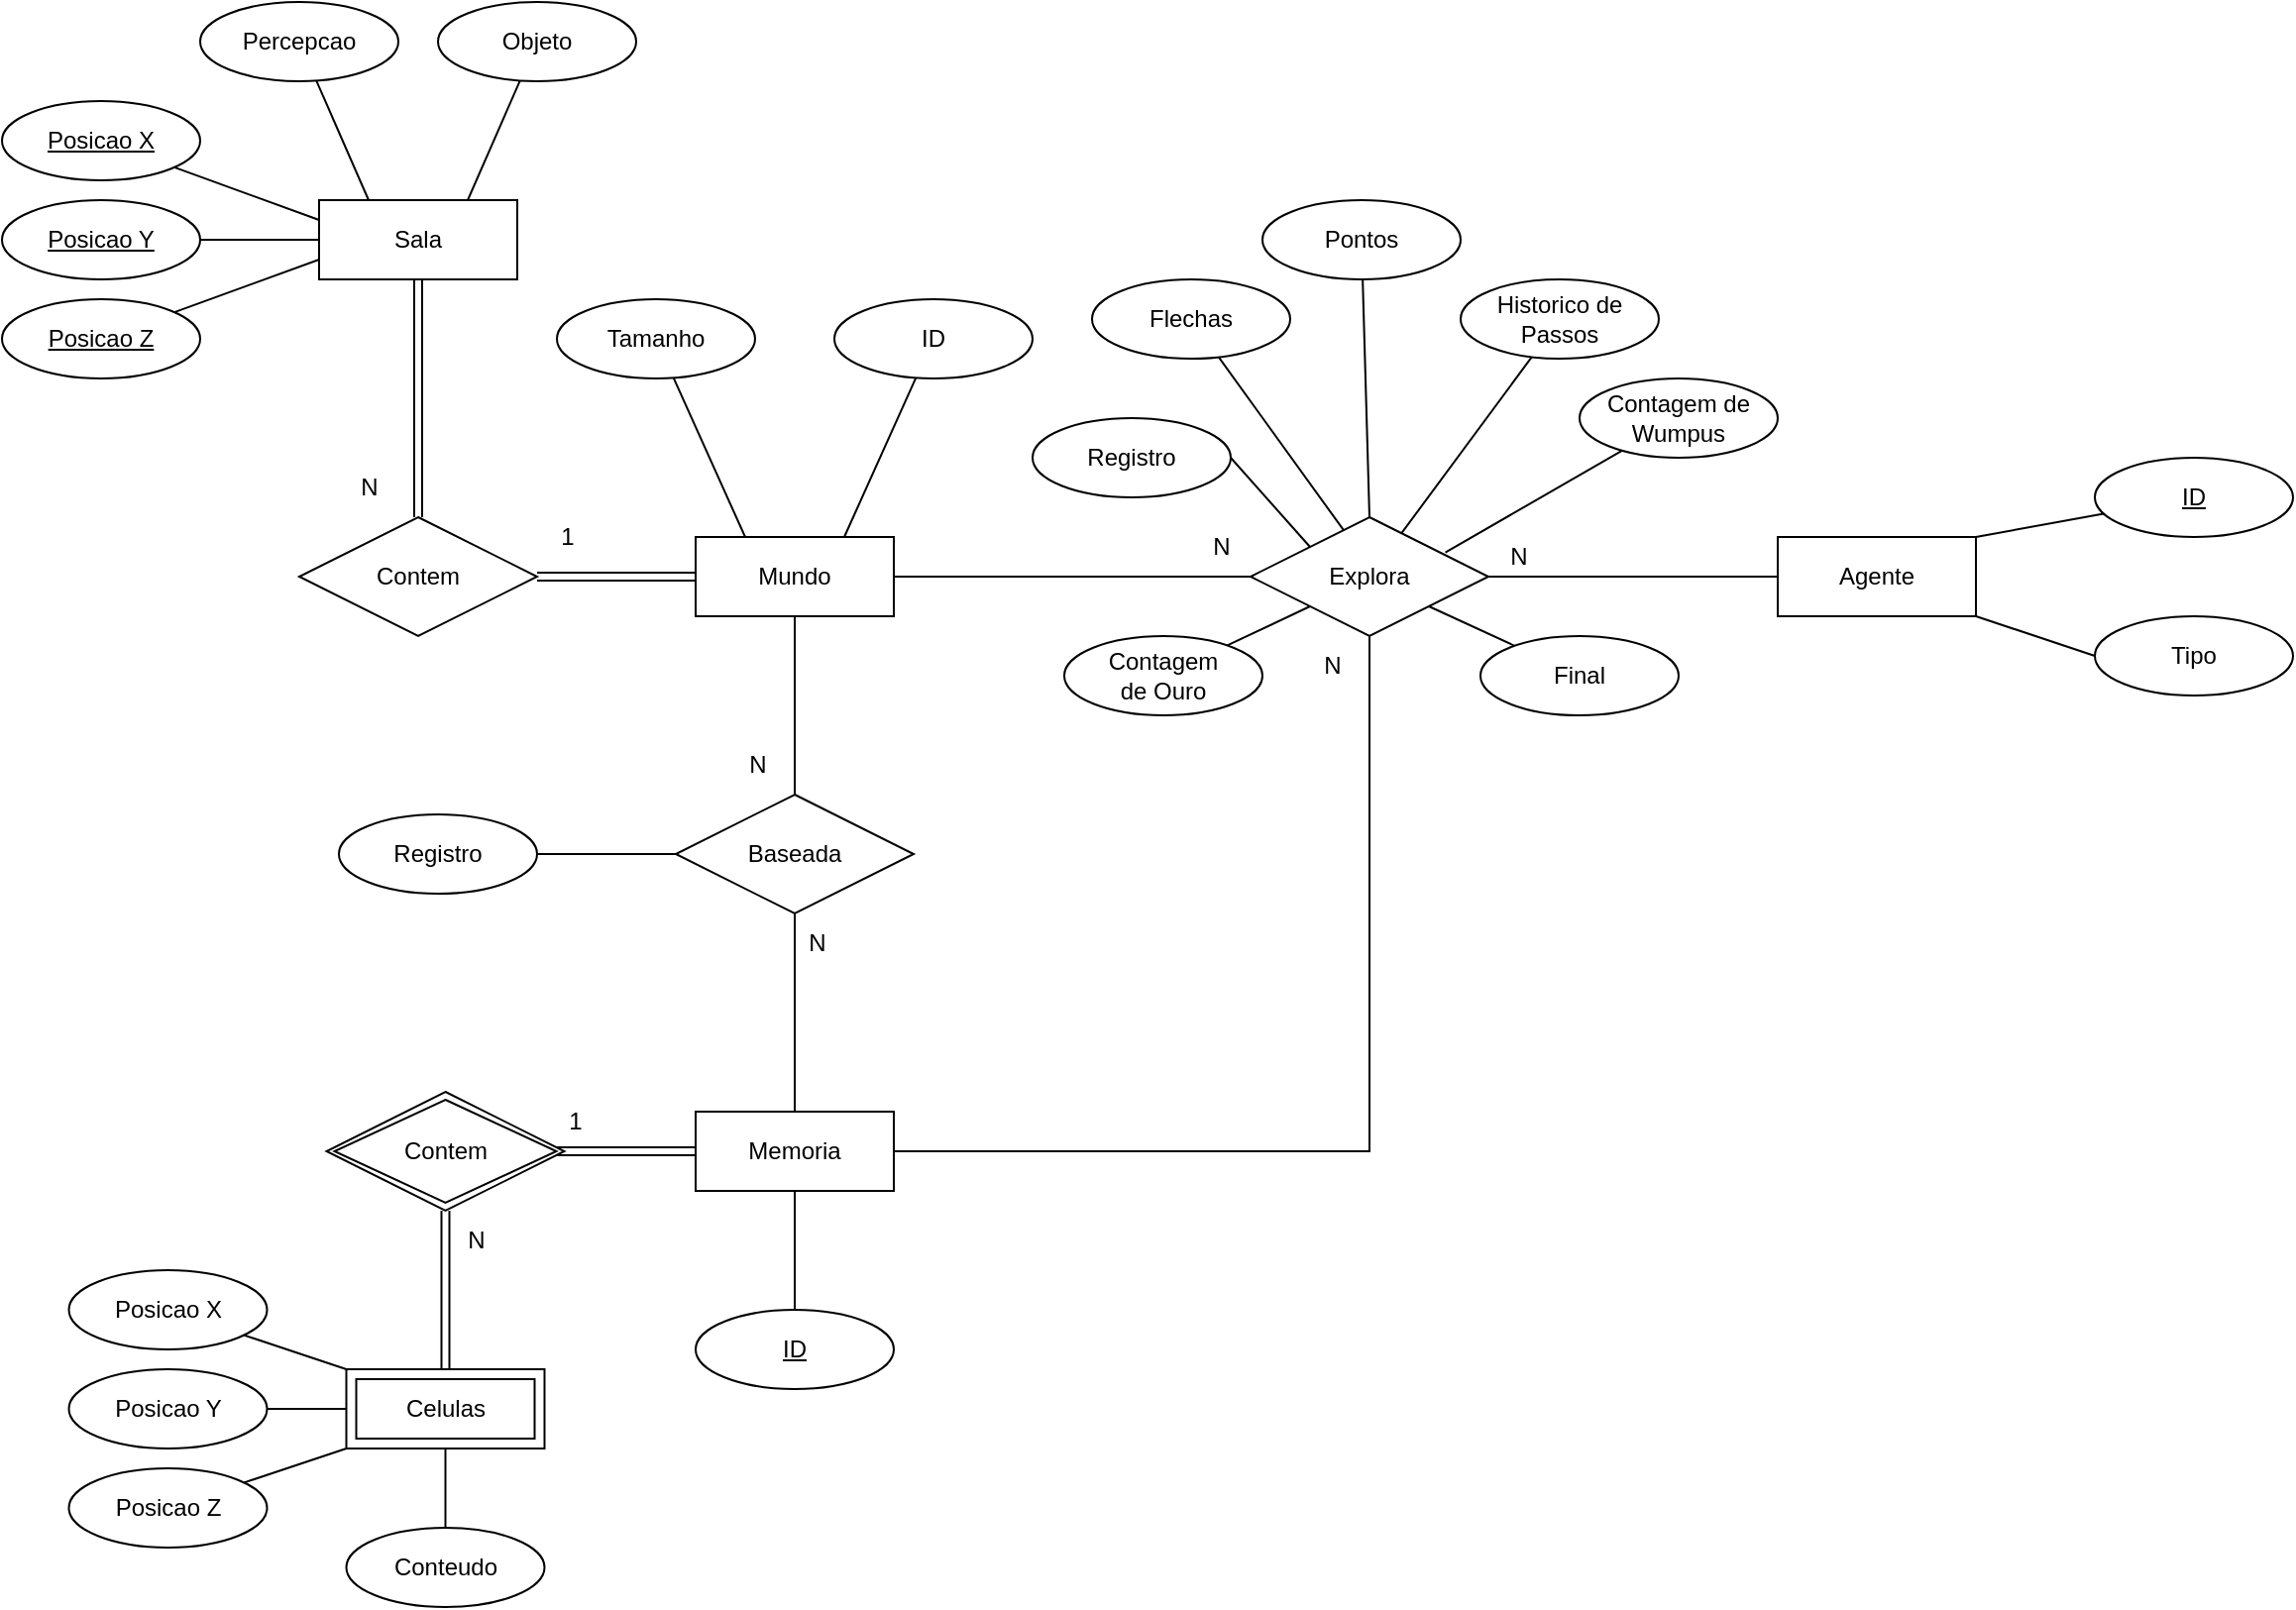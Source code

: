 <mxfile version="26.0.16">
  <diagram name="Página-1" id="2rxCVprSYA0I6oxtM1bU">
    <mxGraphModel dx="1400" dy="665" grid="1" gridSize="10" guides="1" tooltips="1" connect="1" arrows="1" fold="1" page="1" pageScale="1" pageWidth="827" pageHeight="1169" math="0" shadow="0">
      <root>
        <mxCell id="0" />
        <mxCell id="1" parent="0" />
        <mxCell id="1GzcjKxi82BzmVE8eocU-1" value="Mundo" style="whiteSpace=wrap;html=1;align=center;" parent="1" vertex="1">
          <mxGeometry x="764" y="460" width="100" height="40" as="geometry" />
        </mxCell>
        <mxCell id="1GzcjKxi82BzmVE8eocU-3" value="Sala" style="whiteSpace=wrap;html=1;align=center;" parent="1" vertex="1">
          <mxGeometry x="574" y="290" width="100" height="40" as="geometry" />
        </mxCell>
        <mxCell id="ZYhJoDK7U-iTkir9_Sx0-91" style="edgeStyle=orthogonalEdgeStyle;rounded=0;orthogonalLoop=1;jettySize=auto;html=1;entryX=1;entryY=0.5;entryDx=0;entryDy=0;endArrow=none;startFill=0;" parent="1" source="1GzcjKxi82BzmVE8eocU-4" target="ZYhJoDK7U-iTkir9_Sx0-14" edge="1">
          <mxGeometry relative="1" as="geometry" />
        </mxCell>
        <mxCell id="1GzcjKxi82BzmVE8eocU-4" value="Agente" style="whiteSpace=wrap;html=1;align=center;" parent="1" vertex="1">
          <mxGeometry x="1310" y="460" width="100" height="40" as="geometry" />
        </mxCell>
        <mxCell id="ZYhJoDK7U-iTkir9_Sx0-66" value="" style="edgeStyle=orthogonalEdgeStyle;rounded=0;orthogonalLoop=1;jettySize=auto;html=1;shape=link;entryX=0.95;entryY=0.5;entryDx=0;entryDy=0;entryPerimeter=0;" parent="1" source="1GzcjKxi82BzmVE8eocU-6" target="ZYhJoDK7U-iTkir9_Sx0-67" edge="1">
          <mxGeometry relative="1" as="geometry">
            <mxPoint x="692.75" y="770" as="targetPoint" />
          </mxGeometry>
        </mxCell>
        <mxCell id="ZYhJoDK7U-iTkir9_Sx0-95" style="edgeStyle=orthogonalEdgeStyle;rounded=0;orthogonalLoop=1;jettySize=auto;html=1;entryX=0.5;entryY=1;entryDx=0;entryDy=0;endArrow=none;startFill=0;" parent="1" source="1GzcjKxi82BzmVE8eocU-6" target="ZYhJoDK7U-iTkir9_Sx0-14" edge="1">
          <mxGeometry relative="1" as="geometry" />
        </mxCell>
        <mxCell id="1GzcjKxi82BzmVE8eocU-6" value="Memoria" style="whiteSpace=wrap;html=1;align=center;" parent="1" vertex="1">
          <mxGeometry x="764" y="750" width="100" height="40" as="geometry" />
        </mxCell>
        <mxCell id="1GzcjKxi82BzmVE8eocU-9" value="" style="rounded=0;orthogonalLoop=1;jettySize=auto;html=1;endArrow=none;startFill=0;entryX=0.25;entryY=0;entryDx=0;entryDy=0;" parent="1" source="1GzcjKxi82BzmVE8eocU-7" target="1GzcjKxi82BzmVE8eocU-1" edge="1">
          <mxGeometry relative="1" as="geometry" />
        </mxCell>
        <mxCell id="1GzcjKxi82BzmVE8eocU-7" value="Tamanho" style="ellipse;whiteSpace=wrap;html=1;align=center;" parent="1" vertex="1">
          <mxGeometry x="694" y="340" width="100" height="40" as="geometry" />
        </mxCell>
        <mxCell id="ZYhJoDK7U-iTkir9_Sx0-42" style="rounded=0;orthogonalLoop=1;jettySize=auto;html=1;entryX=0.75;entryY=0;entryDx=0;entryDy=0;endArrow=none;startFill=0;" parent="1" source="1GzcjKxi82BzmVE8eocU-10" target="1GzcjKxi82BzmVE8eocU-1" edge="1">
          <mxGeometry relative="1" as="geometry" />
        </mxCell>
        <mxCell id="1GzcjKxi82BzmVE8eocU-10" value="ID" style="ellipse;whiteSpace=wrap;html=1;align=center;" parent="1" vertex="1">
          <mxGeometry x="834" y="340" width="100" height="40" as="geometry" />
        </mxCell>
        <mxCell id="1GzcjKxi82BzmVE8eocU-13" style="edgeStyle=orthogonalEdgeStyle;rounded=0;orthogonalLoop=1;jettySize=auto;html=1;entryX=0;entryY=0.5;entryDx=0;entryDy=0;endArrow=none;startFill=0;shape=link;" parent="1" source="1GzcjKxi82BzmVE8eocU-12" target="1GzcjKxi82BzmVE8eocU-1" edge="1">
          <mxGeometry relative="1" as="geometry" />
        </mxCell>
        <mxCell id="1GzcjKxi82BzmVE8eocU-14" style="edgeStyle=orthogonalEdgeStyle;rounded=0;orthogonalLoop=1;jettySize=auto;html=1;entryX=0.5;entryY=1;entryDx=0;entryDy=0;endArrow=none;startFill=0;shape=link;" parent="1" source="1GzcjKxi82BzmVE8eocU-12" target="1GzcjKxi82BzmVE8eocU-3" edge="1">
          <mxGeometry relative="1" as="geometry" />
        </mxCell>
        <mxCell id="1GzcjKxi82BzmVE8eocU-12" value="Contem" style="shape=rhombus;perimeter=rhombusPerimeter;whiteSpace=wrap;html=1;align=center;" parent="1" vertex="1">
          <mxGeometry x="564" y="450" width="120" height="60" as="geometry" />
        </mxCell>
        <mxCell id="1GzcjKxi82BzmVE8eocU-15" value="1" style="text;html=1;align=center;verticalAlign=middle;resizable=0;points=[];autosize=1;strokeColor=none;fillColor=none;" parent="1" vertex="1">
          <mxGeometry x="684" y="445" width="30" height="30" as="geometry" />
        </mxCell>
        <mxCell id="1GzcjKxi82BzmVE8eocU-16" value="N" style="text;html=1;align=center;verticalAlign=middle;resizable=0;points=[];autosize=1;strokeColor=none;fillColor=none;" parent="1" vertex="1">
          <mxGeometry x="584" y="420" width="30" height="30" as="geometry" />
        </mxCell>
        <mxCell id="ZYhJoDK7U-iTkir9_Sx0-4" style="rounded=0;orthogonalLoop=1;jettySize=auto;html=1;entryX=0;entryY=0.25;entryDx=0;entryDy=0;endArrow=none;startFill=0;" parent="1" source="ZYhJoDK7U-iTkir9_Sx0-1" target="1GzcjKxi82BzmVE8eocU-3" edge="1">
          <mxGeometry relative="1" as="geometry" />
        </mxCell>
        <mxCell id="ZYhJoDK7U-iTkir9_Sx0-1" value="Posicao X" style="ellipse;whiteSpace=wrap;html=1;align=center;fontStyle=4;" parent="1" vertex="1">
          <mxGeometry x="414" y="240" width="100" height="40" as="geometry" />
        </mxCell>
        <mxCell id="ZYhJoDK7U-iTkir9_Sx0-5" style="rounded=0;orthogonalLoop=1;jettySize=auto;html=1;entryX=0;entryY=0.5;entryDx=0;entryDy=0;endArrow=none;startFill=0;" parent="1" source="ZYhJoDK7U-iTkir9_Sx0-2" target="1GzcjKxi82BzmVE8eocU-3" edge="1">
          <mxGeometry relative="1" as="geometry" />
        </mxCell>
        <mxCell id="ZYhJoDK7U-iTkir9_Sx0-2" value="Posicao Y" style="ellipse;whiteSpace=wrap;html=1;align=center;fontStyle=4;" parent="1" vertex="1">
          <mxGeometry x="414" y="290" width="100" height="40" as="geometry" />
        </mxCell>
        <mxCell id="ZYhJoDK7U-iTkir9_Sx0-7" style="rounded=0;orthogonalLoop=1;jettySize=auto;html=1;entryX=0;entryY=0.75;entryDx=0;entryDy=0;endArrow=none;startFill=0;" parent="1" source="ZYhJoDK7U-iTkir9_Sx0-3" target="1GzcjKxi82BzmVE8eocU-3" edge="1">
          <mxGeometry relative="1" as="geometry" />
        </mxCell>
        <mxCell id="ZYhJoDK7U-iTkir9_Sx0-3" value="Posicao Z" style="ellipse;whiteSpace=wrap;html=1;align=center;fontStyle=4;" parent="1" vertex="1">
          <mxGeometry x="414" y="340" width="100" height="40" as="geometry" />
        </mxCell>
        <mxCell id="ZYhJoDK7U-iTkir9_Sx0-11" value="" style="rounded=0;orthogonalLoop=1;jettySize=auto;html=1;endArrow=none;startFill=0;entryX=0.25;entryY=0;entryDx=0;entryDy=0;" parent="1" source="ZYhJoDK7U-iTkir9_Sx0-10" target="1GzcjKxi82BzmVE8eocU-3" edge="1">
          <mxGeometry relative="1" as="geometry" />
        </mxCell>
        <mxCell id="ZYhJoDK7U-iTkir9_Sx0-10" value="Percepcao" style="ellipse;whiteSpace=wrap;html=1;align=center;" parent="1" vertex="1">
          <mxGeometry x="514" y="190" width="100" height="40" as="geometry" />
        </mxCell>
        <mxCell id="ZYhJoDK7U-iTkir9_Sx0-13" value="" style="rounded=0;orthogonalLoop=1;jettySize=auto;html=1;endArrow=none;startFill=0;entryX=0.75;entryY=0;entryDx=0;entryDy=0;" parent="1" source="ZYhJoDK7U-iTkir9_Sx0-12" target="1GzcjKxi82BzmVE8eocU-3" edge="1">
          <mxGeometry relative="1" as="geometry" />
        </mxCell>
        <mxCell id="ZYhJoDK7U-iTkir9_Sx0-12" value="Objeto" style="ellipse;whiteSpace=wrap;html=1;align=center;" parent="1" vertex="1">
          <mxGeometry x="634" y="190" width="100" height="40" as="geometry" />
        </mxCell>
        <mxCell id="ZYhJoDK7U-iTkir9_Sx0-15" value="" style="edgeStyle=orthogonalEdgeStyle;rounded=0;orthogonalLoop=1;jettySize=auto;html=1;endArrow=none;startFill=0;" parent="1" source="ZYhJoDK7U-iTkir9_Sx0-14" target="1GzcjKxi82BzmVE8eocU-1" edge="1">
          <mxGeometry relative="1" as="geometry" />
        </mxCell>
        <mxCell id="ZYhJoDK7U-iTkir9_Sx0-14" value="Explora" style="shape=rhombus;perimeter=rhombusPerimeter;whiteSpace=wrap;html=1;align=center;" parent="1" vertex="1">
          <mxGeometry x="1044" y="450" width="120" height="60" as="geometry" />
        </mxCell>
        <mxCell id="ZYhJoDK7U-iTkir9_Sx0-17" value="N" style="text;html=1;align=center;verticalAlign=middle;resizable=0;points=[];autosize=1;strokeColor=none;fillColor=none;" parent="1" vertex="1">
          <mxGeometry x="1164" y="455" width="30" height="30" as="geometry" />
        </mxCell>
        <mxCell id="ZYhJoDK7U-iTkir9_Sx0-18" value="N" style="text;html=1;align=center;verticalAlign=middle;resizable=0;points=[];autosize=1;strokeColor=none;fillColor=none;" parent="1" vertex="1">
          <mxGeometry x="1014" y="450" width="30" height="30" as="geometry" />
        </mxCell>
        <mxCell id="ZYhJoDK7U-iTkir9_Sx0-50" style="rounded=0;orthogonalLoop=1;jettySize=auto;html=1;entryX=1;entryY=0;entryDx=0;entryDy=0;endArrow=none;startFill=0;" parent="1" source="ZYhJoDK7U-iTkir9_Sx0-19" target="1GzcjKxi82BzmVE8eocU-4" edge="1">
          <mxGeometry relative="1" as="geometry" />
        </mxCell>
        <mxCell id="ZYhJoDK7U-iTkir9_Sx0-19" value="ID" style="ellipse;whiteSpace=wrap;html=1;align=center;fontStyle=4;" parent="1" vertex="1">
          <mxGeometry x="1470" y="420" width="100" height="40" as="geometry" />
        </mxCell>
        <mxCell id="ZYhJoDK7U-iTkir9_Sx0-51" value="" style="rounded=0;orthogonalLoop=1;jettySize=auto;html=1;endArrow=none;startFill=0;entryX=1;entryY=1;entryDx=0;entryDy=0;exitX=0;exitY=0.5;exitDx=0;exitDy=0;" parent="1" source="ZYhJoDK7U-iTkir9_Sx0-20" target="1GzcjKxi82BzmVE8eocU-4" edge="1">
          <mxGeometry relative="1" as="geometry" />
        </mxCell>
        <mxCell id="ZYhJoDK7U-iTkir9_Sx0-20" value="Tipo" style="ellipse;whiteSpace=wrap;html=1;align=center;" parent="1" vertex="1">
          <mxGeometry x="1470" y="500" width="100" height="40" as="geometry" />
        </mxCell>
        <mxCell id="ZYhJoDK7U-iTkir9_Sx0-53" style="rounded=0;orthogonalLoop=1;jettySize=auto;html=1;entryX=0.5;entryY=0;entryDx=0;entryDy=0;endArrow=none;startFill=0;" parent="1" source="ZYhJoDK7U-iTkir9_Sx0-25" target="ZYhJoDK7U-iTkir9_Sx0-14" edge="1">
          <mxGeometry relative="1" as="geometry" />
        </mxCell>
        <mxCell id="ZYhJoDK7U-iTkir9_Sx0-25" value="Pontos" style="ellipse;whiteSpace=wrap;html=1;align=center;" parent="1" vertex="1">
          <mxGeometry x="1050" y="290" width="100" height="40" as="geometry" />
        </mxCell>
        <mxCell id="ZYhJoDK7U-iTkir9_Sx0-54" style="rounded=0;orthogonalLoop=1;jettySize=auto;html=1;entryX=0.393;entryY=0.114;entryDx=0;entryDy=0;endArrow=none;startFill=0;entryPerimeter=0;" parent="1" source="ZYhJoDK7U-iTkir9_Sx0-26" target="ZYhJoDK7U-iTkir9_Sx0-14" edge="1">
          <mxGeometry relative="1" as="geometry" />
        </mxCell>
        <mxCell id="ZYhJoDK7U-iTkir9_Sx0-26" value="Flechas" style="ellipse;whiteSpace=wrap;html=1;align=center;" parent="1" vertex="1">
          <mxGeometry x="964" y="330" width="100" height="40" as="geometry" />
        </mxCell>
        <mxCell id="ZYhJoDK7U-iTkir9_Sx0-57" style="rounded=0;orthogonalLoop=1;jettySize=auto;html=1;entryX=1;entryY=1;entryDx=0;entryDy=0;endArrow=none;startFill=0;" parent="1" source="ZYhJoDK7U-iTkir9_Sx0-31" target="ZYhJoDK7U-iTkir9_Sx0-14" edge="1">
          <mxGeometry relative="1" as="geometry" />
        </mxCell>
        <mxCell id="ZYhJoDK7U-iTkir9_Sx0-31" value="Final" style="ellipse;whiteSpace=wrap;html=1;align=center;" parent="1" vertex="1">
          <mxGeometry x="1160" y="510" width="100" height="40" as="geometry" />
        </mxCell>
        <mxCell id="ZYhJoDK7U-iTkir9_Sx0-55" style="rounded=0;orthogonalLoop=1;jettySize=auto;html=1;endArrow=none;startFill=0;" parent="1" source="ZYhJoDK7U-iTkir9_Sx0-32" target="ZYhJoDK7U-iTkir9_Sx0-14" edge="1">
          <mxGeometry relative="1" as="geometry" />
        </mxCell>
        <mxCell id="ZYhJoDK7U-iTkir9_Sx0-32" value="Historico de&lt;div&gt;Passos&lt;/div&gt;" style="ellipse;whiteSpace=wrap;html=1;align=center;" parent="1" vertex="1">
          <mxGeometry x="1150" y="330" width="100" height="40" as="geometry" />
        </mxCell>
        <mxCell id="ZYhJoDK7U-iTkir9_Sx0-56" style="rounded=0;orthogonalLoop=1;jettySize=auto;html=1;entryX=0.819;entryY=0.297;entryDx=0;entryDy=0;endArrow=none;startFill=0;entryPerimeter=0;" parent="1" source="ZYhJoDK7U-iTkir9_Sx0-33" target="ZYhJoDK7U-iTkir9_Sx0-14" edge="1">
          <mxGeometry relative="1" as="geometry" />
        </mxCell>
        <mxCell id="ZYhJoDK7U-iTkir9_Sx0-33" value="Contagem de&lt;div&gt;Wumpus&lt;/div&gt;" style="ellipse;whiteSpace=wrap;html=1;align=center;" parent="1" vertex="1">
          <mxGeometry x="1210" y="380" width="100" height="40" as="geometry" />
        </mxCell>
        <mxCell id="ZYhJoDK7U-iTkir9_Sx0-39" style="edgeStyle=orthogonalEdgeStyle;rounded=0;orthogonalLoop=1;jettySize=auto;html=1;entryX=0.5;entryY=0;entryDx=0;entryDy=0;endArrow=none;startFill=0;exitX=0.5;exitY=1;exitDx=0;exitDy=0;" parent="1" source="ZYhJoDK7U-iTkir9_Sx0-37" target="1GzcjKxi82BzmVE8eocU-6" edge="1">
          <mxGeometry relative="1" as="geometry">
            <Array as="points">
              <mxPoint x="814" y="730" />
              <mxPoint x="814" y="730" />
            </Array>
          </mxGeometry>
        </mxCell>
        <mxCell id="ZYhJoDK7U-iTkir9_Sx0-41" value="" style="edgeStyle=orthogonalEdgeStyle;rounded=0;orthogonalLoop=1;jettySize=auto;html=1;endArrow=none;startFill=0;" parent="1" source="ZYhJoDK7U-iTkir9_Sx0-37" target="1GzcjKxi82BzmVE8eocU-1" edge="1">
          <mxGeometry relative="1" as="geometry" />
        </mxCell>
        <mxCell id="ZYhJoDK7U-iTkir9_Sx0-37" value="Baseada" style="shape=rhombus;perimeter=rhombusPerimeter;whiteSpace=wrap;html=1;align=center;" parent="1" vertex="1">
          <mxGeometry x="754" y="590" width="120" height="60" as="geometry" />
        </mxCell>
        <mxCell id="ZYhJoDK7U-iTkir9_Sx0-43" value="N" style="text;html=1;align=center;verticalAlign=middle;resizable=0;points=[];autosize=1;strokeColor=none;fillColor=none;" parent="1" vertex="1">
          <mxGeometry x="780" y="560" width="30" height="30" as="geometry" />
        </mxCell>
        <mxCell id="ZYhJoDK7U-iTkir9_Sx0-44" value="N" style="text;html=1;align=center;verticalAlign=middle;resizable=0;points=[];autosize=1;strokeColor=none;fillColor=none;" parent="1" vertex="1">
          <mxGeometry x="810" y="650" width="30" height="30" as="geometry" />
        </mxCell>
        <mxCell id="ZYhJoDK7U-iTkir9_Sx0-45" value="N" style="text;html=1;align=center;verticalAlign=middle;resizable=0;points=[];autosize=1;strokeColor=none;fillColor=none;" parent="1" vertex="1">
          <mxGeometry x="1070" y="510" width="30" height="30" as="geometry" />
        </mxCell>
        <mxCell id="ZYhJoDK7U-iTkir9_Sx0-63" value="" style="rounded=0;orthogonalLoop=1;jettySize=auto;html=1;endArrow=none;startFill=0;" parent="1" source="ZYhJoDK7U-iTkir9_Sx0-62" target="1GzcjKxi82BzmVE8eocU-6" edge="1">
          <mxGeometry relative="1" as="geometry" />
        </mxCell>
        <mxCell id="ZYhJoDK7U-iTkir9_Sx0-62" value="ID" style="ellipse;whiteSpace=wrap;html=1;align=center;fontStyle=4;" parent="1" vertex="1">
          <mxGeometry x="764" y="850" width="100" height="40" as="geometry" />
        </mxCell>
        <mxCell id="ZYhJoDK7U-iTkir9_Sx0-67" value="Contem" style="shape=rhombus;double=1;perimeter=rhombusPerimeter;whiteSpace=wrap;html=1;align=center;" parent="1" vertex="1">
          <mxGeometry x="577.75" y="740" width="120" height="60" as="geometry" />
        </mxCell>
        <mxCell id="ZYhJoDK7U-iTkir9_Sx0-69" value="" style="edgeStyle=orthogonalEdgeStyle;rounded=0;orthogonalLoop=1;jettySize=auto;html=1;shape=link;" parent="1" source="ZYhJoDK7U-iTkir9_Sx0-68" target="ZYhJoDK7U-iTkir9_Sx0-67" edge="1">
          <mxGeometry relative="1" as="geometry" />
        </mxCell>
        <mxCell id="ZYhJoDK7U-iTkir9_Sx0-68" value="Celulas" style="shape=ext;margin=3;double=1;whiteSpace=wrap;html=1;align=center;" parent="1" vertex="1">
          <mxGeometry x="587.75" y="880" width="100" height="40" as="geometry" />
        </mxCell>
        <mxCell id="ZYhJoDK7U-iTkir9_Sx0-70" value="1" style="text;html=1;align=center;verticalAlign=middle;resizable=0;points=[];autosize=1;strokeColor=none;fillColor=none;" parent="1" vertex="1">
          <mxGeometry x="687.75" y="740" width="30" height="30" as="geometry" />
        </mxCell>
        <mxCell id="ZYhJoDK7U-iTkir9_Sx0-71" value="N" style="text;html=1;align=center;verticalAlign=middle;resizable=0;points=[];autosize=1;strokeColor=none;fillColor=none;" parent="1" vertex="1">
          <mxGeometry x="637.75" y="800" width="30" height="30" as="geometry" />
        </mxCell>
        <mxCell id="ZYhJoDK7U-iTkir9_Sx0-84" style="rounded=0;orthogonalLoop=1;jettySize=auto;html=1;entryX=0;entryY=1;entryDx=0;entryDy=0;endArrow=none;startFill=0;" parent="1" source="ZYhJoDK7U-iTkir9_Sx0-79" target="ZYhJoDK7U-iTkir9_Sx0-68" edge="1">
          <mxGeometry relative="1" as="geometry" />
        </mxCell>
        <mxCell id="ZYhJoDK7U-iTkir9_Sx0-79" value="Posicao Z" style="ellipse;whiteSpace=wrap;html=1;align=center;" parent="1" vertex="1">
          <mxGeometry x="447.75" y="930" width="100" height="40" as="geometry" />
        </mxCell>
        <mxCell id="ZYhJoDK7U-iTkir9_Sx0-83" style="rounded=0;orthogonalLoop=1;jettySize=auto;html=1;entryX=0;entryY=0.5;entryDx=0;entryDy=0;endArrow=none;startFill=0;" parent="1" source="ZYhJoDK7U-iTkir9_Sx0-80" target="ZYhJoDK7U-iTkir9_Sx0-68" edge="1">
          <mxGeometry relative="1" as="geometry" />
        </mxCell>
        <mxCell id="ZYhJoDK7U-iTkir9_Sx0-80" value="Posicao Y" style="ellipse;whiteSpace=wrap;html=1;align=center;" parent="1" vertex="1">
          <mxGeometry x="447.75" y="880" width="100" height="40" as="geometry" />
        </mxCell>
        <mxCell id="ZYhJoDK7U-iTkir9_Sx0-82" style="rounded=0;orthogonalLoop=1;jettySize=auto;html=1;entryX=0;entryY=0;entryDx=0;entryDy=0;endArrow=none;startFill=0;" parent="1" source="ZYhJoDK7U-iTkir9_Sx0-81" target="ZYhJoDK7U-iTkir9_Sx0-68" edge="1">
          <mxGeometry relative="1" as="geometry" />
        </mxCell>
        <mxCell id="ZYhJoDK7U-iTkir9_Sx0-81" value="Posicao X" style="ellipse;whiteSpace=wrap;html=1;align=center;" parent="1" vertex="1">
          <mxGeometry x="447.75" y="830" width="100" height="40" as="geometry" />
        </mxCell>
        <mxCell id="ZYhJoDK7U-iTkir9_Sx0-86" value="" style="rounded=0;orthogonalLoop=1;jettySize=auto;html=1;endArrow=none;startFill=0;" parent="1" source="ZYhJoDK7U-iTkir9_Sx0-85" target="ZYhJoDK7U-iTkir9_Sx0-68" edge="1">
          <mxGeometry relative="1" as="geometry" />
        </mxCell>
        <mxCell id="ZYhJoDK7U-iTkir9_Sx0-85" value="Conteudo" style="ellipse;whiteSpace=wrap;html=1;align=center;" parent="1" vertex="1">
          <mxGeometry x="587.75" y="960" width="100" height="40" as="geometry" />
        </mxCell>
        <mxCell id="ZYhJoDK7U-iTkir9_Sx0-88" style="rounded=0;orthogonalLoop=1;jettySize=auto;html=1;entryX=0;entryY=0;entryDx=0;entryDy=0;exitX=1;exitY=0.5;exitDx=0;exitDy=0;endArrow=none;startFill=0;" parent="1" source="ZYhJoDK7U-iTkir9_Sx0-87" target="ZYhJoDK7U-iTkir9_Sx0-14" edge="1">
          <mxGeometry relative="1" as="geometry" />
        </mxCell>
        <mxCell id="ZYhJoDK7U-iTkir9_Sx0-87" value="Registro" style="ellipse;whiteSpace=wrap;html=1;align=center;" parent="1" vertex="1">
          <mxGeometry x="934" y="400" width="100" height="40" as="geometry" />
        </mxCell>
        <mxCell id="ZYhJoDK7U-iTkir9_Sx0-90" style="rounded=0;orthogonalLoop=1;jettySize=auto;html=1;entryX=0;entryY=1;entryDx=0;entryDy=0;endArrow=none;startFill=0;" parent="1" source="ZYhJoDK7U-iTkir9_Sx0-89" target="ZYhJoDK7U-iTkir9_Sx0-14" edge="1">
          <mxGeometry relative="1" as="geometry" />
        </mxCell>
        <mxCell id="ZYhJoDK7U-iTkir9_Sx0-89" value="Contagem&lt;div&gt;de Ouro&lt;/div&gt;" style="ellipse;whiteSpace=wrap;html=1;align=center;" parent="1" vertex="1">
          <mxGeometry x="950" y="510" width="100" height="40" as="geometry" />
        </mxCell>
        <mxCell id="ZYhJoDK7U-iTkir9_Sx0-103" style="edgeStyle=orthogonalEdgeStyle;rounded=0;orthogonalLoop=1;jettySize=auto;html=1;entryX=0;entryY=0.5;entryDx=0;entryDy=0;endArrow=none;startFill=0;" parent="1" source="ZYhJoDK7U-iTkir9_Sx0-100" target="ZYhJoDK7U-iTkir9_Sx0-37" edge="1">
          <mxGeometry relative="1" as="geometry" />
        </mxCell>
        <mxCell id="ZYhJoDK7U-iTkir9_Sx0-100" value="Registro" style="ellipse;whiteSpace=wrap;html=1;align=center;" parent="1" vertex="1">
          <mxGeometry x="584" y="600" width="100" height="40" as="geometry" />
        </mxCell>
      </root>
    </mxGraphModel>
  </diagram>
</mxfile>
